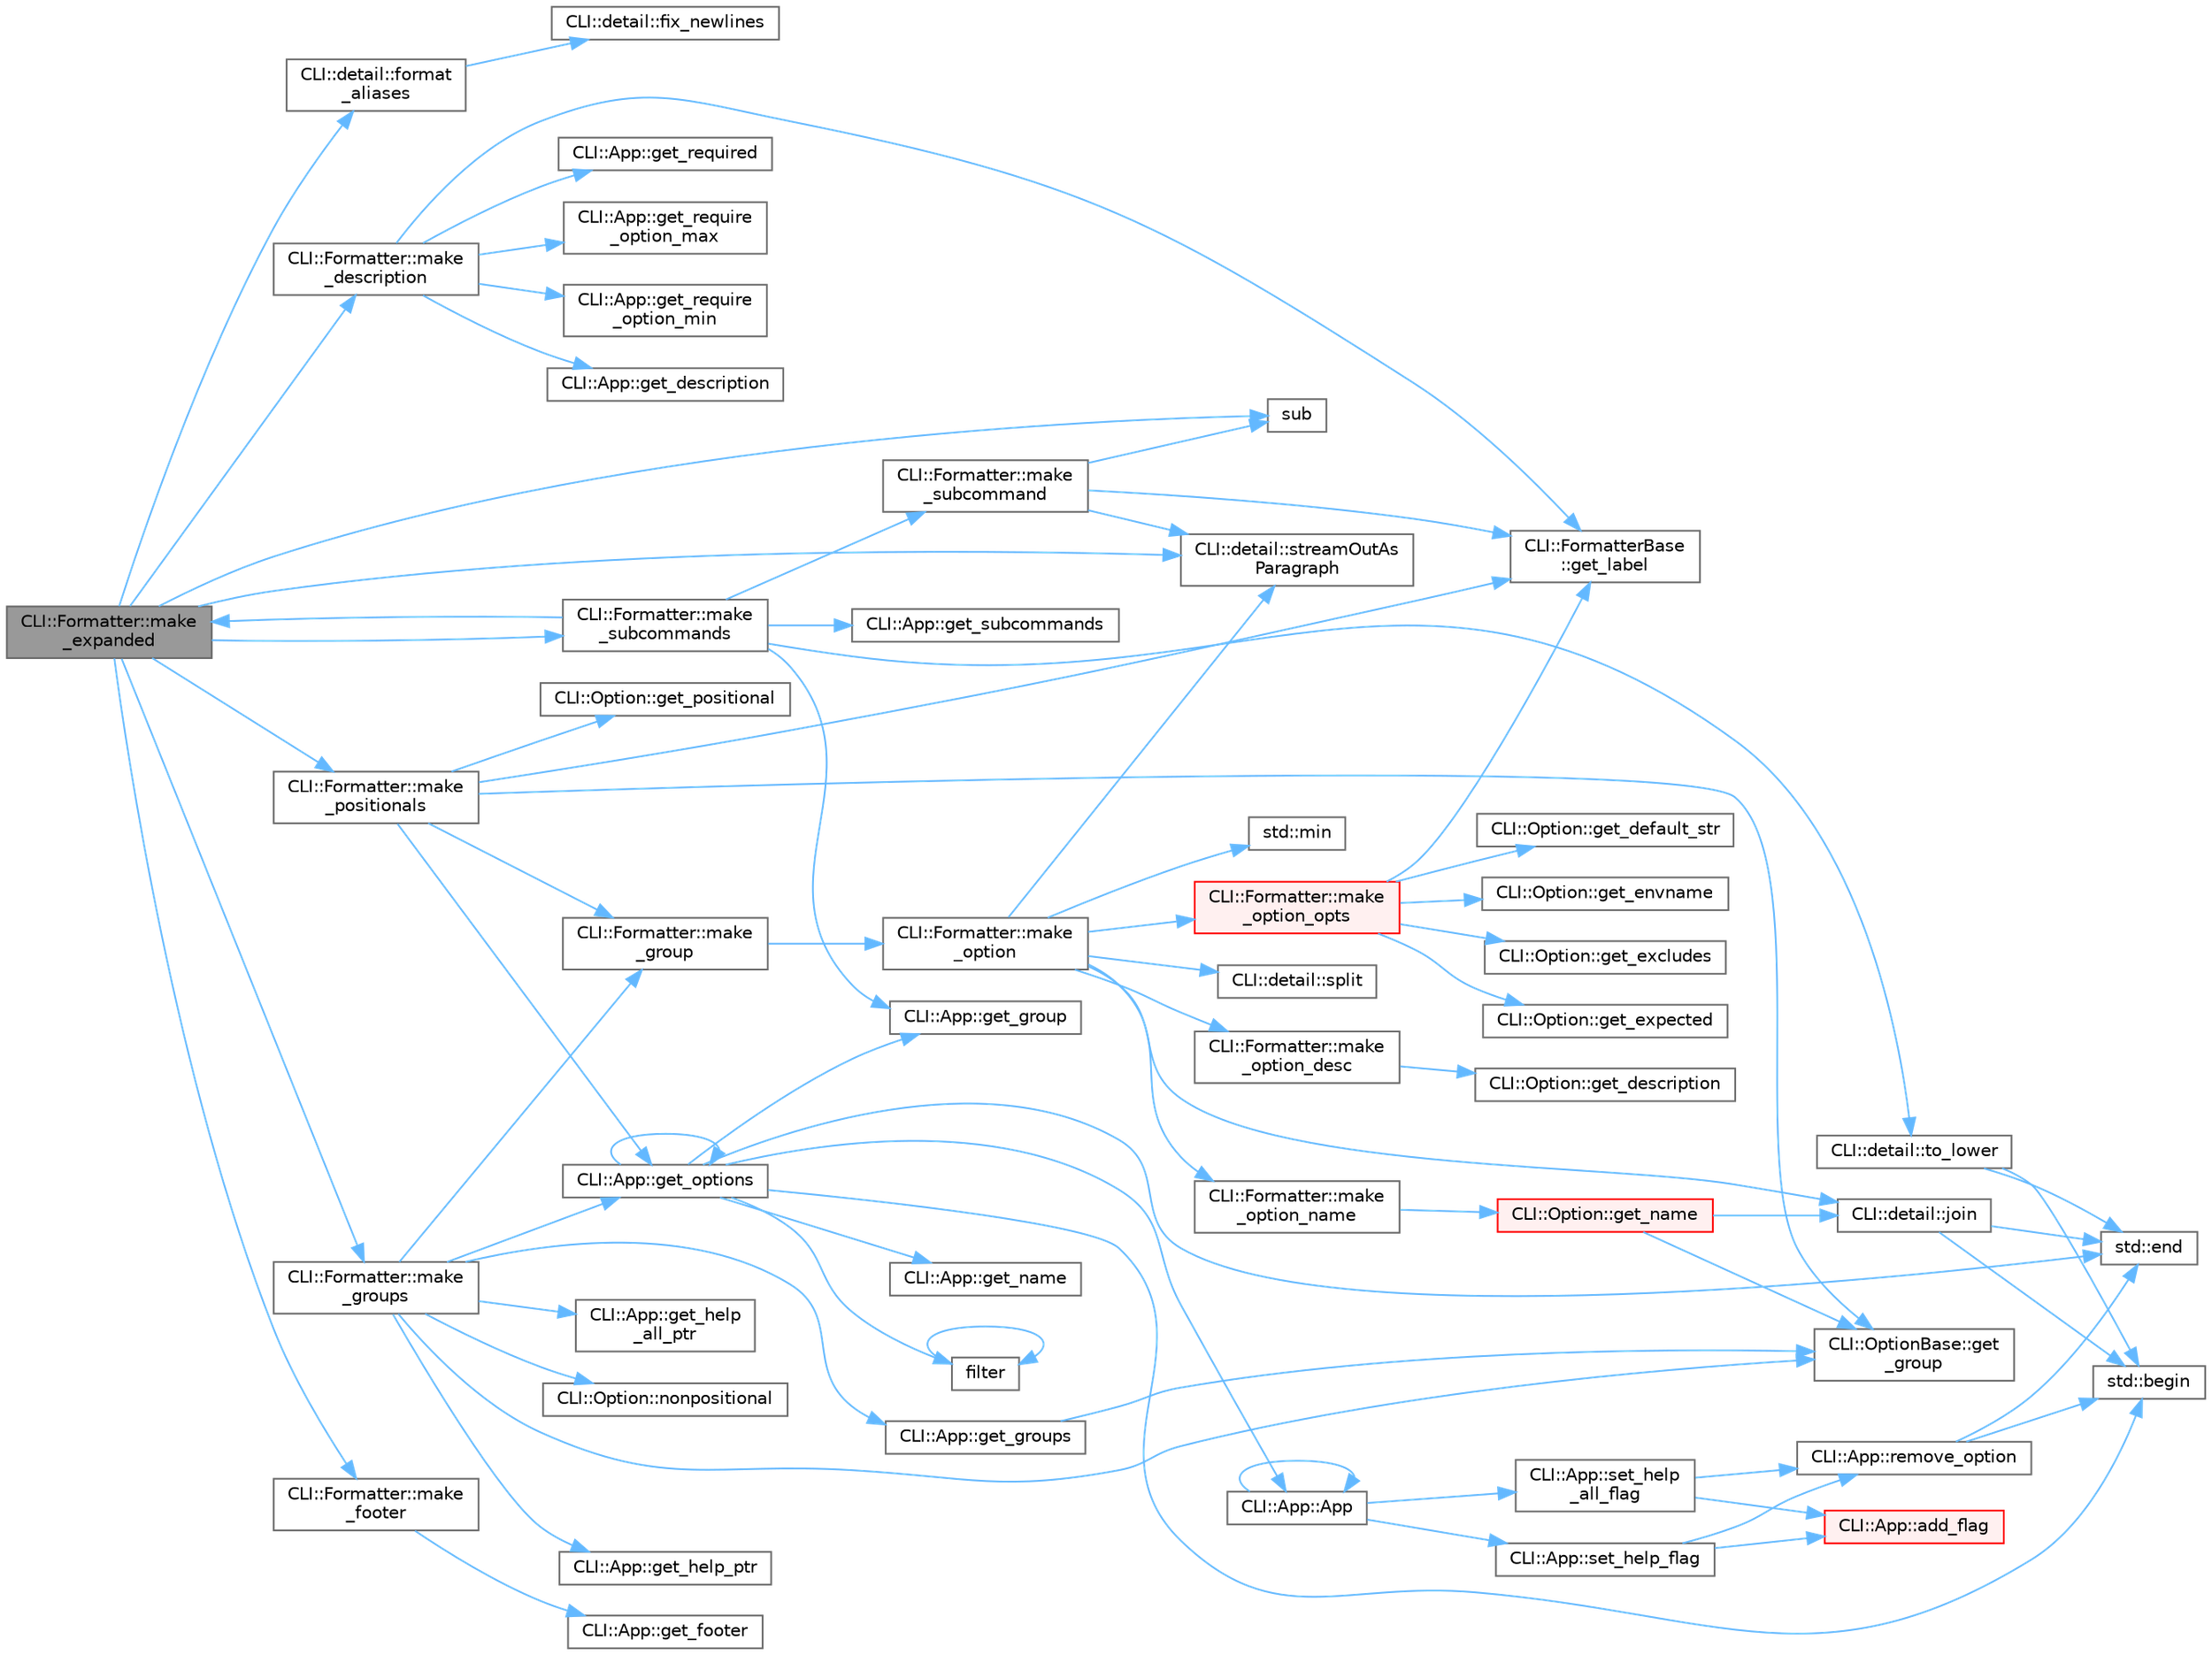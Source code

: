 digraph "CLI::Formatter::make_expanded"
{
 // LATEX_PDF_SIZE
  bgcolor="transparent";
  edge [fontname=Helvetica,fontsize=10,labelfontname=Helvetica,labelfontsize=10];
  node [fontname=Helvetica,fontsize=10,shape=box,height=0.2,width=0.4];
  rankdir="LR";
  Node1 [id="Node000001",label="CLI::Formatter::make\l_expanded",height=0.2,width=0.4,color="gray40", fillcolor="grey60", style="filled", fontcolor="black",tooltip="This prints out a subcommand in help-all"];
  Node1 -> Node2 [id="edge1_Node000001_Node000002",color="steelblue1",style="solid",tooltip=" "];
  Node2 [id="Node000002",label="CLI::detail::format\l_aliases",height=0.2,width=0.4,color="grey40", fillcolor="white", style="filled",URL="$namespace_c_l_i_1_1detail.html#ac1c41ac7dd2dbc764dddaf59b5e97d80",tooltip="Print subcommand aliases"];
  Node2 -> Node3 [id="edge2_Node000002_Node000003",color="steelblue1",style="solid",tooltip=" "];
  Node3 [id="Node000003",label="CLI::detail::fix_newlines",height=0.2,width=0.4,color="grey40", fillcolor="white", style="filled",URL="$namespace_c_l_i_1_1detail.html#a0bb56c1837f1f550644f764dda001255",tooltip=" "];
  Node1 -> Node4 [id="edge3_Node000001_Node000004",color="steelblue1",style="solid",tooltip=" "];
  Node4 [id="Node000004",label="CLI::Formatter::make\l_description",height=0.2,width=0.4,color="grey40", fillcolor="white", style="filled",URL="$class_c_l_i_1_1_formatter.html#ac74cd92603dfd527bf28712f420329cf",tooltip="This displays the description line"];
  Node4 -> Node5 [id="edge4_Node000004_Node000005",color="steelblue1",style="solid",tooltip=" "];
  Node5 [id="Node000005",label="CLI::App::get_description",height=0.2,width=0.4,color="grey40", fillcolor="white", style="filled",URL="$class_c_l_i_1_1_app.html#aea5b9c25368e0013c5e0e4ba96e42251",tooltip="Get the app or subcommand description"];
  Node4 -> Node6 [id="edge5_Node000004_Node000006",color="steelblue1",style="solid",tooltip=" "];
  Node6 [id="Node000006",label="CLI::FormatterBase\l::get_label",height=0.2,width=0.4,color="grey40", fillcolor="white", style="filled",URL="$class_c_l_i_1_1_formatter_base.html#a54964b2d7823ac3f396c8c75c4c05fb6",tooltip="Get the current value of a name (REQUIRED, etc.)"];
  Node4 -> Node7 [id="edge6_Node000004_Node000007",color="steelblue1",style="solid",tooltip=" "];
  Node7 [id="Node000007",label="CLI::App::get_require\l_option_max",height=0.2,width=0.4,color="grey40", fillcolor="white", style="filled",URL="$class_c_l_i_1_1_app.html#a7bdf333b23a1e4b6bb6ce2ed57b19fb9",tooltip="Get the required max option value"];
  Node4 -> Node8 [id="edge7_Node000004_Node000008",color="steelblue1",style="solid",tooltip=" "];
  Node8 [id="Node000008",label="CLI::App::get_require\l_option_min",height=0.2,width=0.4,color="grey40", fillcolor="white", style="filled",URL="$class_c_l_i_1_1_app.html#aafb98fc2ecd7dae93edfe7c4d9f8f8dd",tooltip="Get the required min option value"];
  Node4 -> Node9 [id="edge8_Node000004_Node000009",color="steelblue1",style="solid",tooltip=" "];
  Node9 [id="Node000009",label="CLI::App::get_required",height=0.2,width=0.4,color="grey40", fillcolor="white", style="filled",URL="$class_c_l_i_1_1_app.html#a9c23181aac9cc4f601e5212c6e7b3ad1",tooltip="Get the status of required"];
  Node1 -> Node10 [id="edge9_Node000001_Node000010",color="steelblue1",style="solid",tooltip=" "];
  Node10 [id="Node000010",label="CLI::Formatter::make\l_footer",height=0.2,width=0.4,color="grey40", fillcolor="white", style="filled",URL="$class_c_l_i_1_1_formatter.html#a7f7a77cd112d6c279ac1175a8ebd3e6d",tooltip="This prints out all the groups of options"];
  Node10 -> Node11 [id="edge10_Node000010_Node000011",color="steelblue1",style="solid",tooltip=" "];
  Node11 [id="Node000011",label="CLI::App::get_footer",height=0.2,width=0.4,color="grey40", fillcolor="white", style="filled",URL="$class_c_l_i_1_1_app.html#a5192429632c8cd56674e0ccdc1a8d0bd",tooltip="Generate and return the footer."];
  Node1 -> Node12 [id="edge11_Node000001_Node000012",color="steelblue1",style="solid",tooltip=" "];
  Node12 [id="Node000012",label="CLI::Formatter::make\l_groups",height=0.2,width=0.4,color="grey40", fillcolor="white", style="filled",URL="$class_c_l_i_1_1_formatter.html#a19cff35f1e11d0322cafc9dc7a0cdc6a",tooltip="This prints out all the groups of options"];
  Node12 -> Node13 [id="edge12_Node000012_Node000013",color="steelblue1",style="solid",tooltip=" "];
  Node13 [id="Node000013",label="CLI::OptionBase::get\l_group",height=0.2,width=0.4,color="grey40", fillcolor="white", style="filled",URL="$class_c_l_i_1_1_option_base.html#aeb86193da05c10a12814ce45d2d16e0d",tooltip="Get the group of this option"];
  Node12 -> Node14 [id="edge13_Node000012_Node000014",color="steelblue1",style="solid",tooltip=" "];
  Node14 [id="Node000014",label="CLI::App::get_groups",height=0.2,width=0.4,color="grey40", fillcolor="white", style="filled",URL="$class_c_l_i_1_1_app.html#aa2b6c37cf80e0535023703f8750502b2",tooltip="Get the groups available directly from this option (in order)"];
  Node14 -> Node13 [id="edge14_Node000014_Node000013",color="steelblue1",style="solid",tooltip=" "];
  Node12 -> Node15 [id="edge15_Node000012_Node000015",color="steelblue1",style="solid",tooltip=" "];
  Node15 [id="Node000015",label="CLI::App::get_help\l_all_ptr",height=0.2,width=0.4,color="grey40", fillcolor="white", style="filled",URL="$class_c_l_i_1_1_app.html#a55101fd7a6a2408b099b03b52f6f122e",tooltip="Get a pointer to the help all flag. (const)"];
  Node12 -> Node16 [id="edge16_Node000012_Node000016",color="steelblue1",style="solid",tooltip=" "];
  Node16 [id="Node000016",label="CLI::App::get_help_ptr",height=0.2,width=0.4,color="grey40", fillcolor="white", style="filled",URL="$class_c_l_i_1_1_app.html#a4720d5ded12ab00d3aa76bd195ad92be",tooltip="Get a pointer to the help flag."];
  Node12 -> Node17 [id="edge17_Node000012_Node000017",color="steelblue1",style="solid",tooltip=" "];
  Node17 [id="Node000017",label="CLI::App::get_options",height=0.2,width=0.4,color="grey40", fillcolor="white", style="filled",URL="$class_c_l_i_1_1_app.html#ad646b54ad750e4218b60603db85341e9",tooltip="Get the list of options (user facing function, so returns raw pointers), has optional filter function"];
  Node17 -> Node18 [id="edge18_Node000017_Node000018",color="steelblue1",style="solid",tooltip=" "];
  Node18 [id="Node000018",label="CLI::App::App",height=0.2,width=0.4,color="grey40", fillcolor="white", style="filled",URL="$class_c_l_i_1_1_app.html#a8f5ebc36dcdff351cce50e3d3b89974f",tooltip="Special private constructor for subcommand"];
  Node18 -> Node18 [id="edge19_Node000018_Node000018",color="steelblue1",style="solid",tooltip=" "];
  Node18 -> Node19 [id="edge20_Node000018_Node000019",color="steelblue1",style="solid",tooltip=" "];
  Node19 [id="Node000019",label="CLI::App::set_help\l_all_flag",height=0.2,width=0.4,color="grey40", fillcolor="white", style="filled",URL="$class_c_l_i_1_1_app.html#af73694f6a3cc42e29e7274b77fdb5720",tooltip="Set a help all flag, replaced the existing one if present"];
  Node19 -> Node20 [id="edge21_Node000019_Node000020",color="steelblue1",style="solid",tooltip=" "];
  Node20 [id="Node000020",label="CLI::App::add_flag",height=0.2,width=0.4,color="red", fillcolor="#FFF0F0", style="filled",URL="$class_c_l_i_1_1_app.html#a5fef22317a182fa5db1d7b1af4c89c68",tooltip="Add a flag with no description or variable assignment"];
  Node19 -> Node103 [id="edge22_Node000019_Node000103",color="steelblue1",style="solid",tooltip=" "];
  Node103 [id="Node000103",label="CLI::App::remove_option",height=0.2,width=0.4,color="grey40", fillcolor="white", style="filled",URL="$class_c_l_i_1_1_app.html#a8e09991d2a23ae48aff139c8eda5f6c7",tooltip="Removes an option from the App. Takes an option pointer. Returns true if found and removed."];
  Node103 -> Node23 [id="edge23_Node000103_Node000023",color="steelblue1",style="solid",tooltip=" "];
  Node23 [id="Node000023",label="std::begin",height=0.2,width=0.4,color="grey40", fillcolor="white", style="filled",URL="$namespacestd.html#aec76fc52a775d29bc4058c8e1405045a",tooltip=" "];
  Node103 -> Node24 [id="edge24_Node000103_Node000024",color="steelblue1",style="solid",tooltip=" "];
  Node24 [id="Node000024",label="std::end",height=0.2,width=0.4,color="grey40", fillcolor="white", style="filled",URL="$namespacestd.html#a35f71a4c49ddf38bb590177e3a4b2598",tooltip=" "];
  Node18 -> Node105 [id="edge25_Node000018_Node000105",color="steelblue1",style="solid",tooltip=" "];
  Node105 [id="Node000105",label="CLI::App::set_help_flag",height=0.2,width=0.4,color="grey40", fillcolor="white", style="filled",URL="$class_c_l_i_1_1_app.html#a0d5c8de603f1911aee549b649c68e083",tooltip="Set a help flag, replace the existing one if present"];
  Node105 -> Node20 [id="edge26_Node000105_Node000020",color="steelblue1",style="solid",tooltip=" "];
  Node105 -> Node103 [id="edge27_Node000105_Node000103",color="steelblue1",style="solid",tooltip=" "];
  Node17 -> Node23 [id="edge28_Node000017_Node000023",color="steelblue1",style="solid",tooltip=" "];
  Node17 -> Node24 [id="edge29_Node000017_Node000024",color="steelblue1",style="solid",tooltip=" "];
  Node17 -> Node106 [id="edge30_Node000017_Node000106",color="steelblue1",style="solid",tooltip=" "];
  Node106 [id="Node000106",label="filter",height=0.2,width=0.4,color="grey40", fillcolor="white", style="filled",URL="$spine-cocos2dx_8cpp.html#ae976ff2ddeccb72b53e8f53775044589",tooltip=" "];
  Node106 -> Node106 [id="edge31_Node000106_Node000106",color="steelblue1",style="solid",tooltip=" "];
  Node17 -> Node107 [id="edge32_Node000017_Node000107",color="steelblue1",style="solid",tooltip=" "];
  Node107 [id="Node000107",label="CLI::App::get_group",height=0.2,width=0.4,color="grey40", fillcolor="white", style="filled",URL="$class_c_l_i_1_1_app.html#ac1058e542c8b26a4246a77118d70aef5",tooltip="Get the group of this subcommand"];
  Node17 -> Node108 [id="edge33_Node000017_Node000108",color="steelblue1",style="solid",tooltip=" "];
  Node108 [id="Node000108",label="CLI::App::get_name",height=0.2,width=0.4,color="grey40", fillcolor="white", style="filled",URL="$class_c_l_i_1_1_app.html#af49a4f4b6c019a65a10b3c1bd830a1f8",tooltip="Get the name of the current app"];
  Node17 -> Node17 [id="edge34_Node000017_Node000017",color="steelblue1",style="solid",tooltip=" "];
  Node12 -> Node109 [id="edge35_Node000012_Node000109",color="steelblue1",style="solid",tooltip=" "];
  Node109 [id="Node000109",label="CLI::Formatter::make\l_group",height=0.2,width=0.4,color="grey40", fillcolor="white", style="filled",URL="$class_c_l_i_1_1_formatter.html#a7437125efe9b3516a3313547b31f813e",tooltip=" "];
  Node109 -> Node110 [id="edge36_Node000109_Node000110",color="steelblue1",style="solid",tooltip=" "];
  Node110 [id="Node000110",label="CLI::Formatter::make\l_option",height=0.2,width=0.4,color="grey40", fillcolor="white", style="filled",URL="$class_c_l_i_1_1_formatter.html#a7d6158cbbc596fd87cecb0601196b054",tooltip="This prints out an option help line, either positional or optional form"];
  Node110 -> Node97 [id="edge37_Node000110_Node000097",color="steelblue1",style="solid",tooltip=" "];
  Node97 [id="Node000097",label="CLI::detail::join",height=0.2,width=0.4,color="grey40", fillcolor="white", style="filled",URL="$namespace_c_l_i_1_1detail.html#ab351f13ec104e2cba19ec6baf4a552f6",tooltip="Simple function to join a string"];
  Node97 -> Node23 [id="edge38_Node000097_Node000023",color="steelblue1",style="solid",tooltip=" "];
  Node97 -> Node24 [id="edge39_Node000097_Node000024",color="steelblue1",style="solid",tooltip=" "];
  Node110 -> Node111 [id="edge40_Node000110_Node000111",color="steelblue1",style="solid",tooltip=" "];
  Node111 [id="Node000111",label="CLI::Formatter::make\l_option_desc",height=0.2,width=0.4,color="grey40", fillcolor="white", style="filled",URL="$class_c_l_i_1_1_formatter.html#acb3da9c5d8c3637b915987abd1599734",tooltip="This is the description. Default: Right column, on new line if left column too large"];
  Node111 -> Node112 [id="edge41_Node000111_Node000112",color="steelblue1",style="solid",tooltip=" "];
  Node112 [id="Node000112",label="CLI::Option::get_description",height=0.2,width=0.4,color="grey40", fillcolor="white", style="filled",URL="$class_c_l_i_1_1_option.html#aada76bb0c7227e3b6b13e3586c5b6264",tooltip="Get the description"];
  Node110 -> Node113 [id="edge42_Node000110_Node000113",color="steelblue1",style="solid",tooltip=" "];
  Node113 [id="Node000113",label="CLI::Formatter::make\l_option_name",height=0.2,width=0.4,color="grey40", fillcolor="white", style="filled",URL="$class_c_l_i_1_1_formatter.html#a1f9291269b6daf74361222e1149c1afb",tooltip="This is the name part of an option, Default: left column"];
  Node113 -> Node86 [id="edge43_Node000113_Node000086",color="steelblue1",style="solid",tooltip=" "];
  Node86 [id="Node000086",label="CLI::Option::get_name",height=0.2,width=0.4,color="red", fillcolor="#FFF0F0", style="filled",URL="$class_c_l_i_1_1_option.html#a47e135d5198fd9df5b481091d2538b60",tooltip="Gets a comma separated list of names. Will include / prefer the positional name if positional is true..."];
  Node86 -> Node13 [id="edge44_Node000086_Node000013",color="steelblue1",style="solid",tooltip=" "];
  Node86 -> Node97 [id="edge45_Node000086_Node000097",color="steelblue1",style="solid",tooltip=" "];
  Node110 -> Node114 [id="edge46_Node000110_Node000114",color="steelblue1",style="solid",tooltip=" "];
  Node114 [id="Node000114",label="CLI::Formatter::make\l_option_opts",height=0.2,width=0.4,color="red", fillcolor="#FFF0F0", style="filled",URL="$class_c_l_i_1_1_formatter.html#aea58f88b1c39121b81540c0685439a93",tooltip="This is the options part of the name, Default: combined into left column"];
  Node114 -> Node115 [id="edge47_Node000114_Node000115",color="steelblue1",style="solid",tooltip=" "];
  Node115 [id="Node000115",label="CLI::Option::get_default_str",height=0.2,width=0.4,color="grey40", fillcolor="white", style="filled",URL="$class_c_l_i_1_1_option.html#a60c5498e164ce433929c6e62e71f0e58",tooltip="The default value (for help printing)"];
  Node114 -> Node116 [id="edge48_Node000114_Node000116",color="steelblue1",style="solid",tooltip=" "];
  Node116 [id="Node000116",label="CLI::Option::get_envname",height=0.2,width=0.4,color="grey40", fillcolor="white", style="filled",URL="$class_c_l_i_1_1_option.html#a1ba76f997de3a9676c59737497b930a7",tooltip="The environment variable associated to this value"];
  Node114 -> Node117 [id="edge49_Node000114_Node000117",color="steelblue1",style="solid",tooltip=" "];
  Node117 [id="Node000117",label="CLI::Option::get_excludes",height=0.2,width=0.4,color="grey40", fillcolor="white", style="filled",URL="$class_c_l_i_1_1_option.html#a99a400047a690f7129c4e71fb56b4b08",tooltip="The set of options excluded"];
  Node114 -> Node118 [id="edge50_Node000114_Node000118",color="steelblue1",style="solid",tooltip=" "];
  Node118 [id="Node000118",label="CLI::Option::get_expected",height=0.2,width=0.4,color="grey40", fillcolor="white", style="filled",URL="$class_c_l_i_1_1_option.html#ab733159b8285bc0bb9832dc36524922c",tooltip="The number of times the option expects to be included"];
  Node114 -> Node6 [id="edge51_Node000114_Node000006",color="steelblue1",style="solid",tooltip=" "];
  Node110 -> Node127 [id="edge52_Node000110_Node000127",color="steelblue1",style="solid",tooltip=" "];
  Node127 [id="Node000127",label="std::min",height=0.2,width=0.4,color="grey40", fillcolor="white", style="filled",URL="$namespacestd.html#ac7b9885417769949d76890454b6d072e",tooltip=" "];
  Node110 -> Node128 [id="edge53_Node000110_Node000128",color="steelblue1",style="solid",tooltip=" "];
  Node128 [id="Node000128",label="CLI::detail::split",height=0.2,width=0.4,color="grey40", fillcolor="white", style="filled",URL="$namespace_c_l_i_1_1detail.html#a51c7de56768f2801b0cf95f247b01f06",tooltip="Split a string by a delim"];
  Node110 -> Node129 [id="edge54_Node000110_Node000129",color="steelblue1",style="solid",tooltip=" "];
  Node129 [id="Node000129",label="CLI::detail::streamOutAs\lParagraph",height=0.2,width=0.4,color="grey40", fillcolor="white", style="filled",URL="$namespace_c_l_i_1_1detail.html#aba8acb69d3f42ae2270f4fba2d5deb44",tooltip=" "];
  Node12 -> Node130 [id="edge55_Node000012_Node000130",color="steelblue1",style="solid",tooltip=" "];
  Node130 [id="Node000130",label="CLI::Option::nonpositional",height=0.2,width=0.4,color="grey40", fillcolor="white", style="filled",URL="$class_c_l_i_1_1_option.html#a6208cfc282d4029741775092a4e9c52d",tooltip="True if option has at least one non-positional name"];
  Node1 -> Node131 [id="edge56_Node000001_Node000131",color="steelblue1",style="solid",tooltip=" "];
  Node131 [id="Node000131",label="CLI::Formatter::make\l_positionals",height=0.2,width=0.4,color="grey40", fillcolor="white", style="filled",URL="$class_c_l_i_1_1_formatter.html#aa1f17baeee2e2d6ab30297fe5faf8552",tooltip="This prints out just the positionals \"group\""];
  Node131 -> Node13 [id="edge57_Node000131_Node000013",color="steelblue1",style="solid",tooltip=" "];
  Node131 -> Node6 [id="edge58_Node000131_Node000006",color="steelblue1",style="solid",tooltip=" "];
  Node131 -> Node17 [id="edge59_Node000131_Node000017",color="steelblue1",style="solid",tooltip=" "];
  Node131 -> Node98 [id="edge60_Node000131_Node000098",color="steelblue1",style="solid",tooltip=" "];
  Node98 [id="Node000098",label="CLI::Option::get_positional",height=0.2,width=0.4,color="grey40", fillcolor="white", style="filled",URL="$class_c_l_i_1_1_option.html#a0f23a3a1ed7c5a47585117a4c9f27120",tooltip="True if the argument can be given directly"];
  Node131 -> Node109 [id="edge61_Node000131_Node000109",color="steelblue1",style="solid",tooltip=" "];
  Node1 -> Node132 [id="edge62_Node000001_Node000132",color="steelblue1",style="solid",tooltip=" "];
  Node132 [id="Node000132",label="CLI::Formatter::make\l_subcommands",height=0.2,width=0.4,color="grey40", fillcolor="white", style="filled",URL="$class_c_l_i_1_1_formatter.html#aaeb7e461f2e1afe437b53d4990cd3422",tooltip="This prints out all the subcommands"];
  Node132 -> Node107 [id="edge63_Node000132_Node000107",color="steelblue1",style="solid",tooltip=" "];
  Node132 -> Node133 [id="edge64_Node000132_Node000133",color="steelblue1",style="solid",tooltip=" "];
  Node133 [id="Node000133",label="CLI::App::get_subcommands",height=0.2,width=0.4,color="grey40", fillcolor="white", style="filled",URL="$class_c_l_i_1_1_app.html#acf060646654eaf47a4cf608f5e4d03b1",tooltip=" "];
  Node132 -> Node1 [id="edge65_Node000132_Node000001",color="steelblue1",style="solid",tooltip=" "];
  Node132 -> Node134 [id="edge66_Node000132_Node000134",color="steelblue1",style="solid",tooltip=" "];
  Node134 [id="Node000134",label="CLI::Formatter::make\l_subcommand",height=0.2,width=0.4,color="grey40", fillcolor="white", style="filled",URL="$class_c_l_i_1_1_formatter.html#a9f523ad9792c9c2231c974934c853a5a",tooltip="This prints out a subcommand"];
  Node134 -> Node6 [id="edge67_Node000134_Node000006",color="steelblue1",style="solid",tooltip=" "];
  Node134 -> Node129 [id="edge68_Node000134_Node000129",color="steelblue1",style="solid",tooltip=" "];
  Node134 -> Node135 [id="edge69_Node000134_Node000135",color="steelblue1",style="solid",tooltip=" "];
  Node135 [id="Node000135",label="sub",height=0.2,width=0.4,color="grey40", fillcolor="white", style="filled",URL="$svd__common_8h.html#abbcc1b1ba3de417b2c556b7a2f6d54f6",tooltip=" "];
  Node132 -> Node30 [id="edge70_Node000132_Node000030",color="steelblue1",style="solid",tooltip=" "];
  Node30 [id="Node000030",label="CLI::detail::to_lower",height=0.2,width=0.4,color="grey40", fillcolor="white", style="filled",URL="$namespace_c_l_i_1_1detail.html#ae83709ec148057ec53df4383645727e9",tooltip="Return a lower case version of a string"];
  Node30 -> Node23 [id="edge71_Node000030_Node000023",color="steelblue1",style="solid",tooltip=" "];
  Node30 -> Node24 [id="edge72_Node000030_Node000024",color="steelblue1",style="solid",tooltip=" "];
  Node1 -> Node129 [id="edge73_Node000001_Node000129",color="steelblue1",style="solid",tooltip=" "];
  Node1 -> Node135 [id="edge74_Node000001_Node000135",color="steelblue1",style="solid",tooltip=" "];
}
